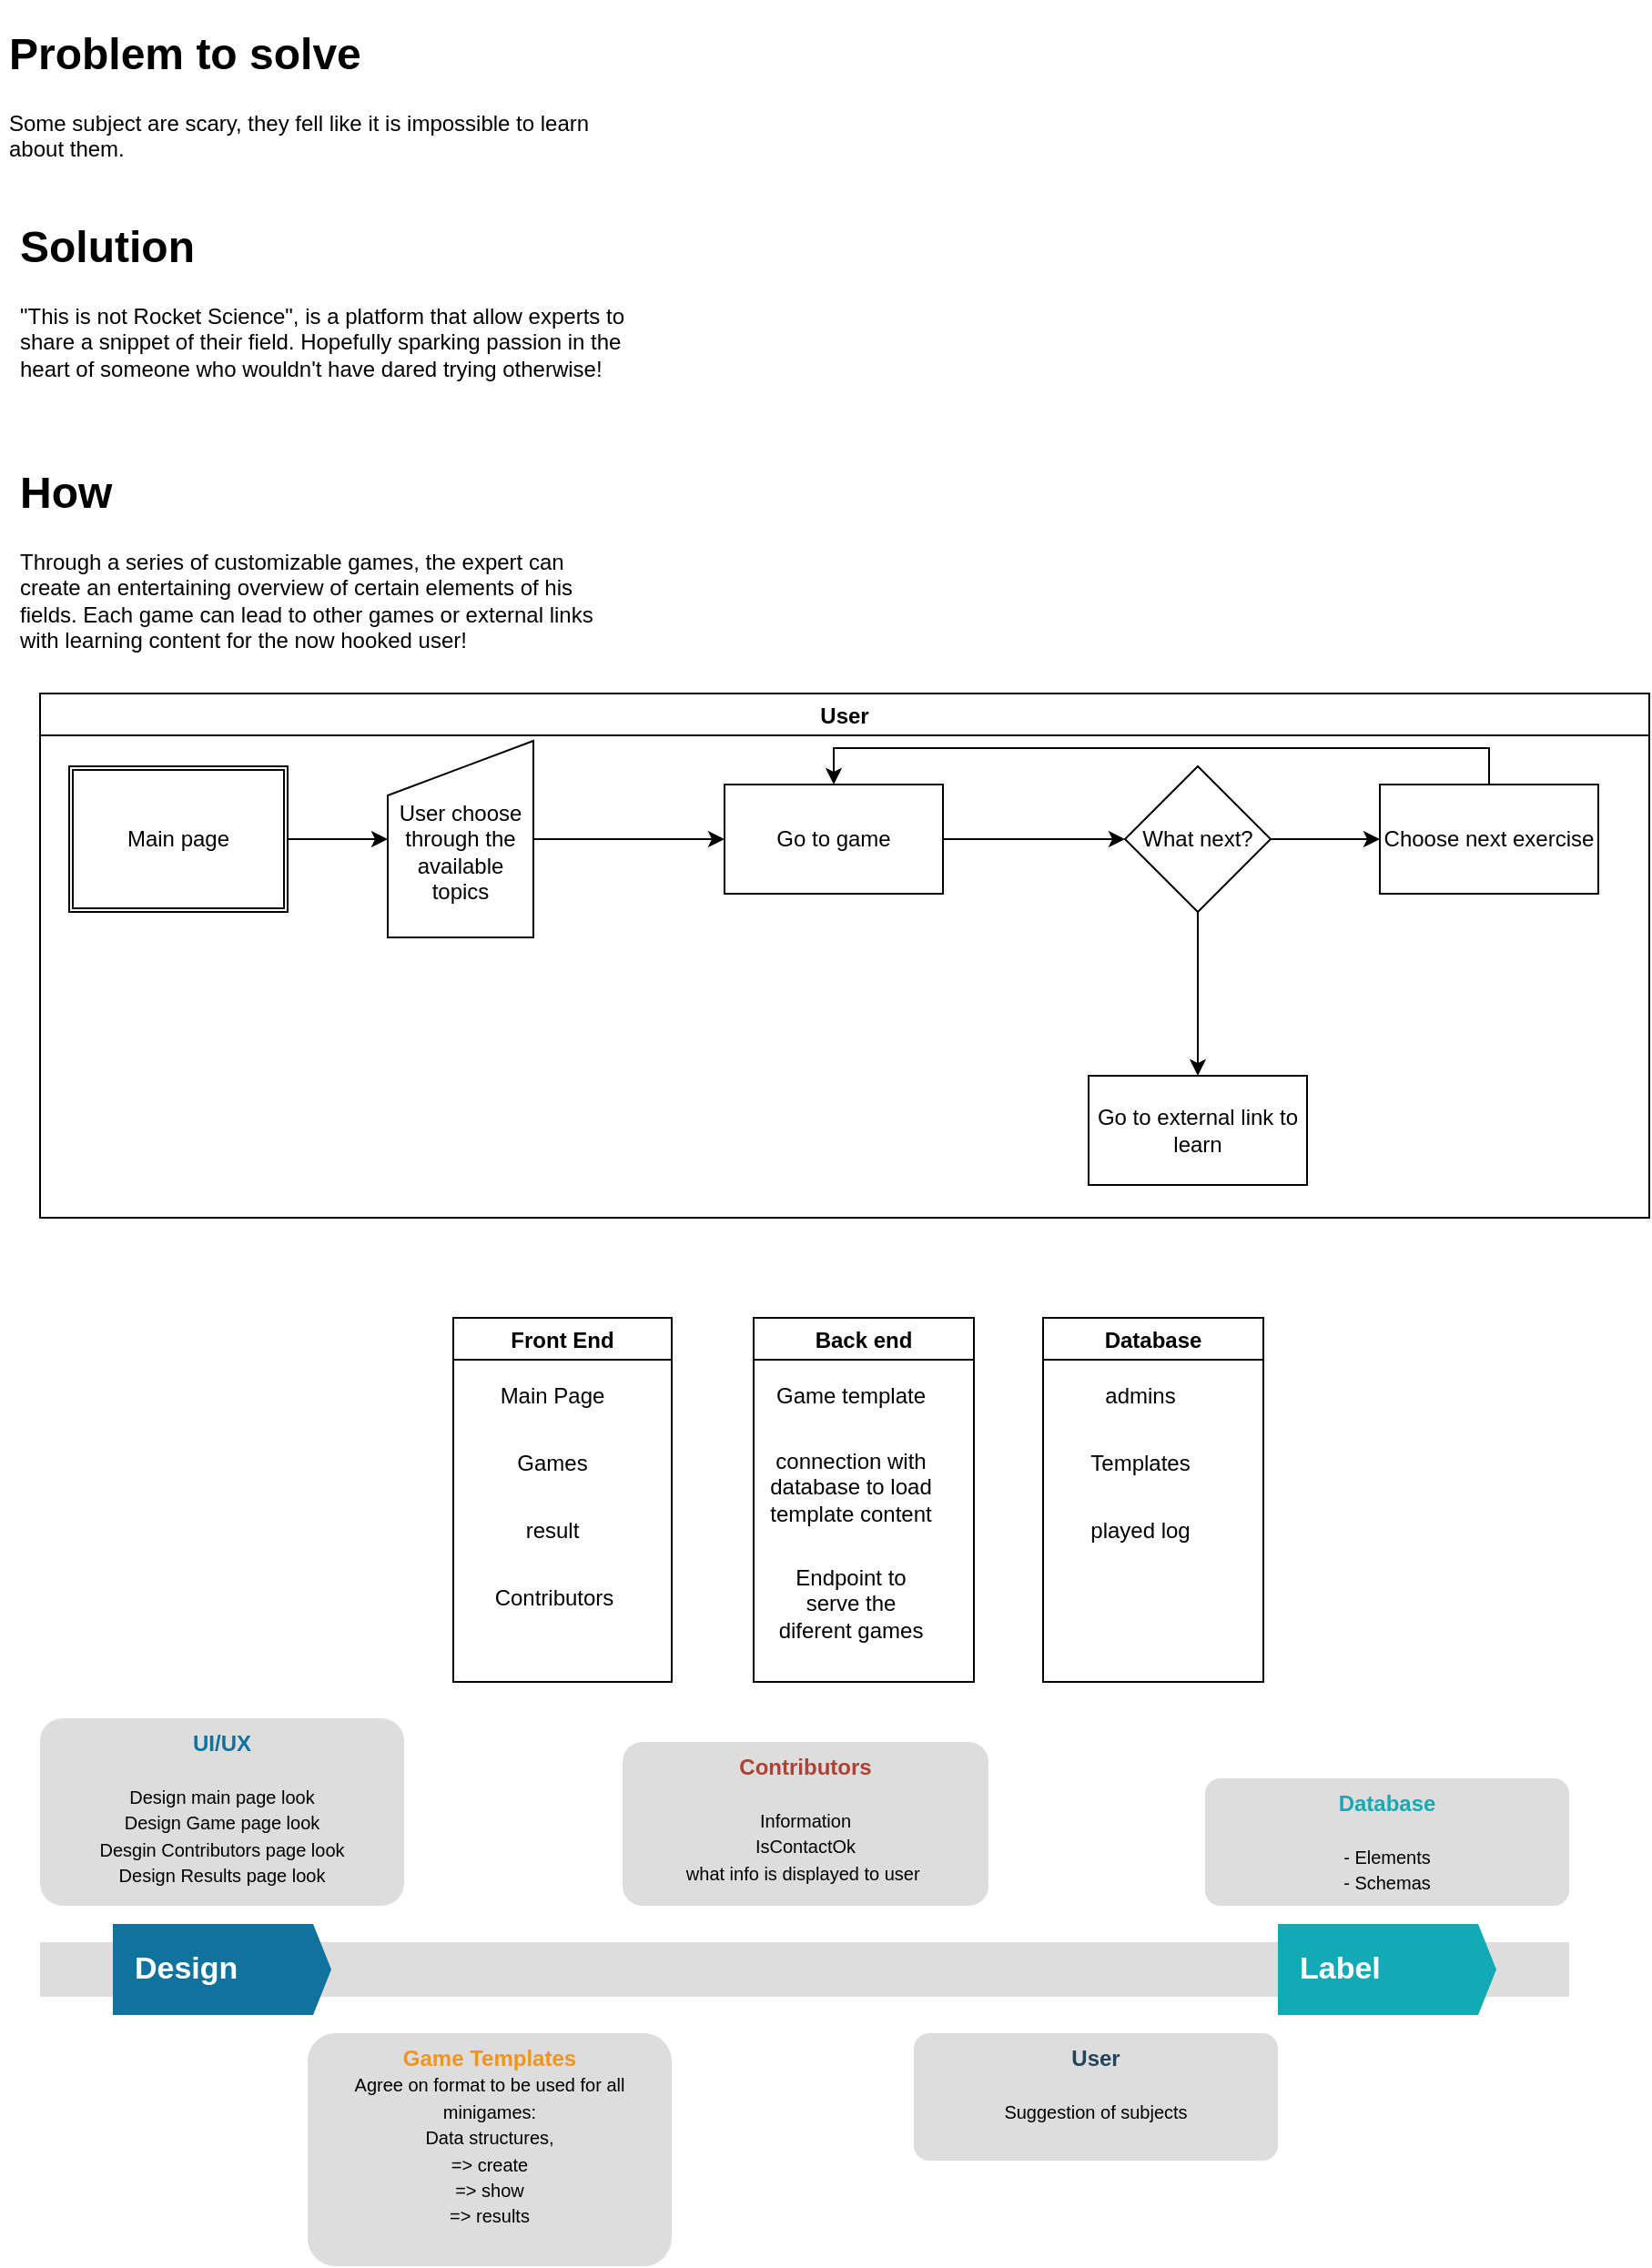 <mxfile version="14.5.1" type="device"><diagram id="s6JSnGdpZcBa6io942i9" name="Page-1"><mxGraphModel dx="981" dy="562" grid="0" gridSize="10" guides="1" tooltips="1" connect="1" arrows="1" fold="1" page="1" pageScale="1" pageWidth="827" pageHeight="1169" math="0" shadow="0"><root><mxCell id="0"/><mxCell id="1" parent="0"/><mxCell id="2" value="&lt;h1&gt;Problem to solve&lt;/h1&gt;&lt;p&gt;Some subject are scary, they fell like it is impossible to learn about them.&amp;nbsp;&lt;br&gt;&lt;/p&gt;" style="text;html=1;strokeColor=none;fillColor=none;spacing=5;spacingTop=-20;whiteSpace=wrap;overflow=hidden;rounded=0;" parent="1" vertex="1"><mxGeometry y="10" width="350" height="88" as="geometry"/></mxCell><mxCell id="3" value="&lt;h1&gt;Solution&lt;/h1&gt;&lt;p&gt;&quot;This is not Rocket Science&quot;, is a platform that allow experts to share a snippet of their field. Hopefully sparking passion in the heart of someone who wouldn't have dared trying otherwise!&lt;br&gt;&lt;/p&gt;" style="text;html=1;strokeColor=none;fillColor=none;spacing=5;spacingTop=-20;whiteSpace=wrap;overflow=hidden;rounded=0;" parent="1" vertex="1"><mxGeometry x="5.5" y="116" width="347.5" height="133" as="geometry"/></mxCell><mxCell id="4" value="&lt;h1&gt;How&lt;/h1&gt;&lt;p&gt;Through a series of customizable games, the expert can create an entertaining overview of certain elements of his fields. Each game can lead to other games or external links with learning content for the now hooked user!&lt;/p&gt;" style="text;html=1;strokeColor=none;fillColor=none;spacing=5;spacingTop=-20;whiteSpace=wrap;overflow=hidden;rounded=0;" parent="1" vertex="1"><mxGeometry x="5.5" y="251" width="337.5" height="123" as="geometry"/></mxCell><mxCell id="6" value="User" style="swimlane;" parent="1" vertex="1"><mxGeometry x="22" y="381" width="884" height="288" as="geometry"/></mxCell><mxCell id="8" value="Main page" style="shape=ext;double=1;rounded=0;whiteSpace=wrap;html=1;" parent="6" vertex="1"><mxGeometry x="16" y="40" width="120" height="80" as="geometry"/></mxCell><mxCell id="15" value="&lt;br&gt;User choose through the available topics" style="shape=manualInput;whiteSpace=wrap;html=1;" parent="6" vertex="1"><mxGeometry x="191" y="26" width="80" height="108" as="geometry"/></mxCell><mxCell id="12" value="" style="edgeStyle=orthogonalEdgeStyle;rounded=0;orthogonalLoop=1;jettySize=auto;html=1;entryX=0;entryY=0.5;entryDx=0;entryDy=0;" parent="6" source="8" target="15" edge="1"><mxGeometry relative="1" as="geometry"><mxPoint x="185" y="80" as="targetPoint"/></mxGeometry></mxCell><mxCell id="14" value="" style="edgeStyle=orthogonalEdgeStyle;rounded=0;orthogonalLoop=1;jettySize=auto;html=1;exitX=1;exitY=0.5;exitDx=0;exitDy=0;" parent="1" target="13" edge="1" source="15"><mxGeometry relative="1" as="geometry"><mxPoint x="338" y="461" as="sourcePoint"/></mxGeometry></mxCell><mxCell id="17" value="" style="edgeStyle=orthogonalEdgeStyle;rounded=0;orthogonalLoop=1;jettySize=auto;html=1;" parent="1" source="13" target="16" edge="1"><mxGeometry relative="1" as="geometry"/></mxCell><mxCell id="13" value="Go to game" style="whiteSpace=wrap;html=1;rounded=0;" parent="1" vertex="1"><mxGeometry x="398" y="431" width="120" height="60" as="geometry"/></mxCell><mxCell id="19" value="" style="edgeStyle=orthogonalEdgeStyle;rounded=0;orthogonalLoop=1;jettySize=auto;html=1;" parent="1" source="16" target="18" edge="1"><mxGeometry relative="1" as="geometry"/></mxCell><mxCell id="21" value="" style="edgeStyle=orthogonalEdgeStyle;rounded=0;orthogonalLoop=1;jettySize=auto;html=1;" parent="1" source="16" target="20" edge="1"><mxGeometry relative="1" as="geometry"/></mxCell><mxCell id="16" value="What next?" style="rhombus;whiteSpace=wrap;html=1;rounded=0;" parent="1" vertex="1"><mxGeometry x="618" y="421" width="80" height="80" as="geometry"/></mxCell><mxCell id="24" style="edgeStyle=orthogonalEdgeStyle;rounded=0;orthogonalLoop=1;jettySize=auto;html=1;exitX=0.5;exitY=0;exitDx=0;exitDy=0;entryX=0.5;entryY=0;entryDx=0;entryDy=0;" parent="1" source="18" target="13" edge="1"><mxGeometry relative="1" as="geometry"/></mxCell><mxCell id="18" value="Choose next exercise" style="whiteSpace=wrap;html=1;rounded=0;" parent="1" vertex="1"><mxGeometry x="758" y="431" width="120" height="60" as="geometry"/></mxCell><mxCell id="20" value="Go to external link to learn" style="whiteSpace=wrap;html=1;rounded=0;" parent="1" vertex="1"><mxGeometry x="598" y="591" width="120" height="60" as="geometry"/></mxCell><mxCell id="31" value="Back end" style="swimlane;" parent="1" vertex="1"><mxGeometry x="414" y="724" width="121" height="200" as="geometry"/></mxCell><mxCell id="32" value="Game template" style="text;html=1;align=center;verticalAlign=middle;resizable=0;points=[];autosize=1;" parent="31" vertex="1"><mxGeometry x="7" y="34" width="92" height="17" as="geometry"/></mxCell><mxCell id="33" value="connection with&lt;br&gt;database to load&lt;br&gt;template content" style="text;html=1;align=center;verticalAlign=middle;resizable=0;points=[];autosize=1;" parent="31" vertex="1"><mxGeometry x="4" y="71" width="98" height="44" as="geometry"/></mxCell><mxCell id="34" value="Endpoint to&lt;br&gt;serve the &lt;br&gt;diferent games" style="text;html=1;align=center;verticalAlign=middle;resizable=0;points=[];autosize=1;" parent="31" vertex="1"><mxGeometry x="8.5" y="135" width="89" height="44" as="geometry"/></mxCell><mxCell id="35" value="Database" style="swimlane;" parent="1" vertex="1"><mxGeometry x="573" y="724" width="121" height="200" as="geometry"/></mxCell><mxCell id="36" value="admins" style="text;html=1;align=center;verticalAlign=middle;resizable=0;points=[];autosize=1;" parent="35" vertex="1"><mxGeometry x="29" y="34" width="48" height="17" as="geometry"/></mxCell><mxCell id="38" value="Templates" style="text;html=1;align=center;verticalAlign=middle;resizable=0;points=[];autosize=1;" parent="35" vertex="1"><mxGeometry x="20.5" y="71" width="65" height="17" as="geometry"/></mxCell><mxCell id="45" value="played log" style="text;html=1;align=center;verticalAlign=middle;resizable=0;points=[];autosize=1;" parent="35" vertex="1"><mxGeometry x="20.5" y="108" width="65" height="17" as="geometry"/></mxCell><mxCell id="39" value="Front End" style="swimlane;" parent="1" vertex="1"><mxGeometry x="249" y="724" width="120" height="200" as="geometry"/></mxCell><mxCell id="40" value="Main Page" style="text;html=1;align=center;verticalAlign=middle;resizable=0;points=[];autosize=1;" parent="39" vertex="1"><mxGeometry x="20" y="34" width="67" height="17" as="geometry"/></mxCell><mxCell id="41" value="Games" style="text;html=1;align=center;verticalAlign=middle;resizable=0;points=[];autosize=1;" parent="39" vertex="1"><mxGeometry x="29.5" y="71" width="48" height="17" as="geometry"/></mxCell><mxCell id="42" value="result" style="text;html=1;align=center;verticalAlign=middle;resizable=0;points=[];autosize=1;" parent="39" vertex="1"><mxGeometry x="34" y="108" width="39" height="17" as="geometry"/></mxCell><mxCell id="44" value="Contributors" style="text;html=1;align=center;verticalAlign=middle;resizable=0;points=[];autosize=1;" parent="39" vertex="1"><mxGeometry x="17" y="145" width="75" height="18" as="geometry"/></mxCell><mxCell id="c3gVcKL6vrgqkwIiZ6aE-45" value="" style="fillColor=#dddddd;rounded=0;strokeColor=none;" vertex="1" parent="1"><mxGeometry x="22" y="1067" width="840" height="30" as="geometry"/></mxCell><mxCell id="c3gVcKL6vrgqkwIiZ6aE-46" value="Design" style="shape=mxgraph.infographic.ribbonSimple;notch1=0;notch2=10;notch=0;html=1;fillColor=#10739E;strokeColor=none;shadow=0;fontSize=17;fontColor=#FFFFFF;align=left;spacingLeft=10;fontStyle=1;" vertex="1" parent="1"><mxGeometry x="62" y="1057" width="120" height="50" as="geometry"/></mxCell><mxCell id="c3gVcKL6vrgqkwIiZ6aE-50" value="Label" style="shape=mxgraph.infographic.ribbonSimple;notch1=0;notch2=10;notch=0;html=1;fillColor=#12AAB5;strokeColor=none;shadow=0;fontSize=17;fontColor=#FFFFFF;align=left;spacingLeft=10;fontStyle=1;" vertex="1" parent="1"><mxGeometry x="702" y="1057" width="120" height="50" as="geometry"/></mxCell><mxCell id="c3gVcKL6vrgqkwIiZ6aE-51" value="&lt;font style=&quot;font-size: 10px&quot;&gt;&lt;font style=&quot;font-size: 12px&quot; color=&quot;#10739E&quot;&gt;&lt;b&gt;UI/UX&lt;/b&gt;&lt;/font&gt;&lt;br&gt;&lt;br&gt;&lt;font color=&quot;#000000&quot;&gt;Design main page look&lt;br&gt;Design Game page look&lt;br&gt;Desgin Contributors page look&lt;br&gt;Design Results page look&lt;/font&gt;&lt;br&gt;&lt;/font&gt;" style="rounded=1;strokeColor=none;fillColor=#DDDDDD;align=center;arcSize=12;verticalAlign=top;whiteSpace=wrap;html=1;fontSize=12;" vertex="1" parent="1"><mxGeometry x="22" y="944" width="200" height="103" as="geometry"/></mxCell><mxCell id="c3gVcKL6vrgqkwIiZ6aE-52" value="&lt;font&gt;&lt;font color=&quot;#f2931e&quot;&gt;&lt;b&gt;Game Templates&lt;/b&gt;&lt;/font&gt;&lt;br&gt;&lt;font size=&quot;1&quot; color=&quot;#000000&quot; style=&quot;font-size: 10px&quot;&gt;Agree on format to be used for all minigames:&lt;br&gt;Data structures,&lt;br&gt;=&amp;gt; create&lt;br&gt;=&amp;gt; show&lt;br&gt;=&amp;gt; results&lt;br&gt;&lt;/font&gt;&lt;/font&gt;" style="rounded=1;strokeColor=none;fillColor=#DDDDDD;align=center;arcSize=12;verticalAlign=top;whiteSpace=wrap;html=1;fontSize=12;" vertex="1" parent="1"><mxGeometry x="169" y="1117" width="200" height="128" as="geometry"/></mxCell><mxCell id="c3gVcKL6vrgqkwIiZ6aE-53" value="&lt;font style=&quot;font-size: 10px&quot;&gt;&lt;font style=&quot;font-size: 12px&quot; color=&quot;#AE4132&quot;&gt;&lt;b&gt;Contributors&lt;/b&gt;&lt;/font&gt;&lt;br&gt;&lt;br&gt;&lt;font size=&quot;1&quot; color=&quot;#000000&quot;&gt;Information&lt;br&gt;IsContactOk&lt;br&gt;what info is displayed to user&amp;nbsp;&lt;/font&gt;&lt;/font&gt;" style="rounded=1;strokeColor=none;fillColor=#DDDDDD;align=center;arcSize=12;verticalAlign=top;whiteSpace=wrap;html=1;fontSize=12;" vertex="1" parent="1"><mxGeometry x="342" y="957" width="201" height="90" as="geometry"/></mxCell><mxCell id="c3gVcKL6vrgqkwIiZ6aE-54" value="&lt;font style=&quot;font-size: 10px&quot;&gt;&lt;font style=&quot;font-size: 12px&quot; color=&quot;#23445D&quot;&gt;&lt;b&gt;User&lt;/b&gt;&lt;/font&gt;&lt;br&gt;&lt;br&gt;&lt;font size=&quot;1&quot; color=&quot;#000000&quot;&gt;Suggestion of subjects&lt;/font&gt;&lt;/font&gt;" style="rounded=1;strokeColor=none;fillColor=#DDDDDD;align=center;arcSize=12;verticalAlign=top;whiteSpace=wrap;html=1;fontSize=12;" vertex="1" parent="1"><mxGeometry x="502" y="1117" width="200" height="70" as="geometry"/></mxCell><mxCell id="c3gVcKL6vrgqkwIiZ6aE-55" value="&lt;font style=&quot;font-size: 10px&quot;&gt;&lt;font style=&quot;font-size: 12px&quot; color=&quot;#12AAB5&quot;&gt;&lt;b&gt;Database&lt;/b&gt;&lt;/font&gt;&lt;br&gt;&lt;br&gt;&lt;font size=&quot;1&quot; color=&quot;#000000&quot;&gt;- Elements&lt;br&gt;- Schemas&lt;br&gt;&lt;/font&gt;&lt;/font&gt;" style="rounded=1;strokeColor=none;fillColor=#DDDDDD;align=center;arcSize=12;verticalAlign=top;whiteSpace=wrap;html=1;fontSize=12;" vertex="1" parent="1"><mxGeometry x="662" y="977" width="200" height="70" as="geometry"/></mxCell></root></mxGraphModel></diagram></mxfile>